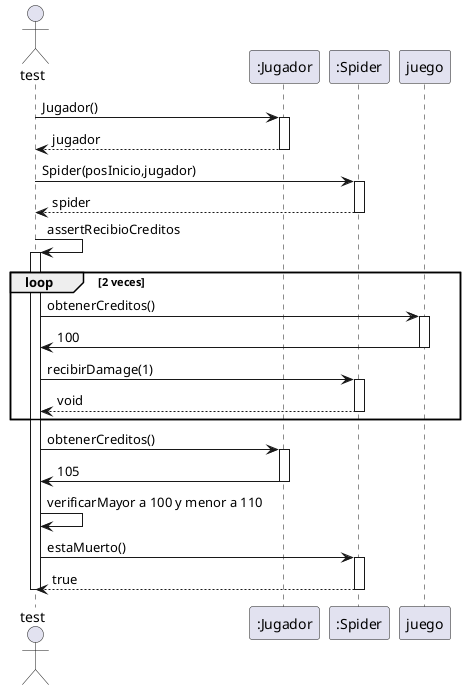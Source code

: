 @startuml

Actor test as sis

participant ":Jugador" as jugador
participant ":Spider" as enemy


sis-> jugador: Jugador()
activate jugador

jugador --> sis : jugador
deactivate jugador

sis->enemy: Spider(posInicio,jugador)
activate enemy
enemy--> sis: spider
deactivate enemy


sis-> sis: assertRecibioCreditos
activate sis

loop 2 veces

sis-> juego: obtenerCreditos()
activate juego
juego-> sis : 100
deactivate juego

sis-> enemy : recibirDamage(1)
activate enemy
enemy--> sis: void
deactivate enemy
end

sis-> jugador: obtenerCreditos()
activate jugador
jugador-> sis : 105
deactivate jugador
sis->sis: verificarMayor a 100 y menor a 110


deactivate juego

sis-> enemy : estaMuerto()
activate enemy
enemy--> sis: true
deactivate enemy

deactivate sis

@enduml
